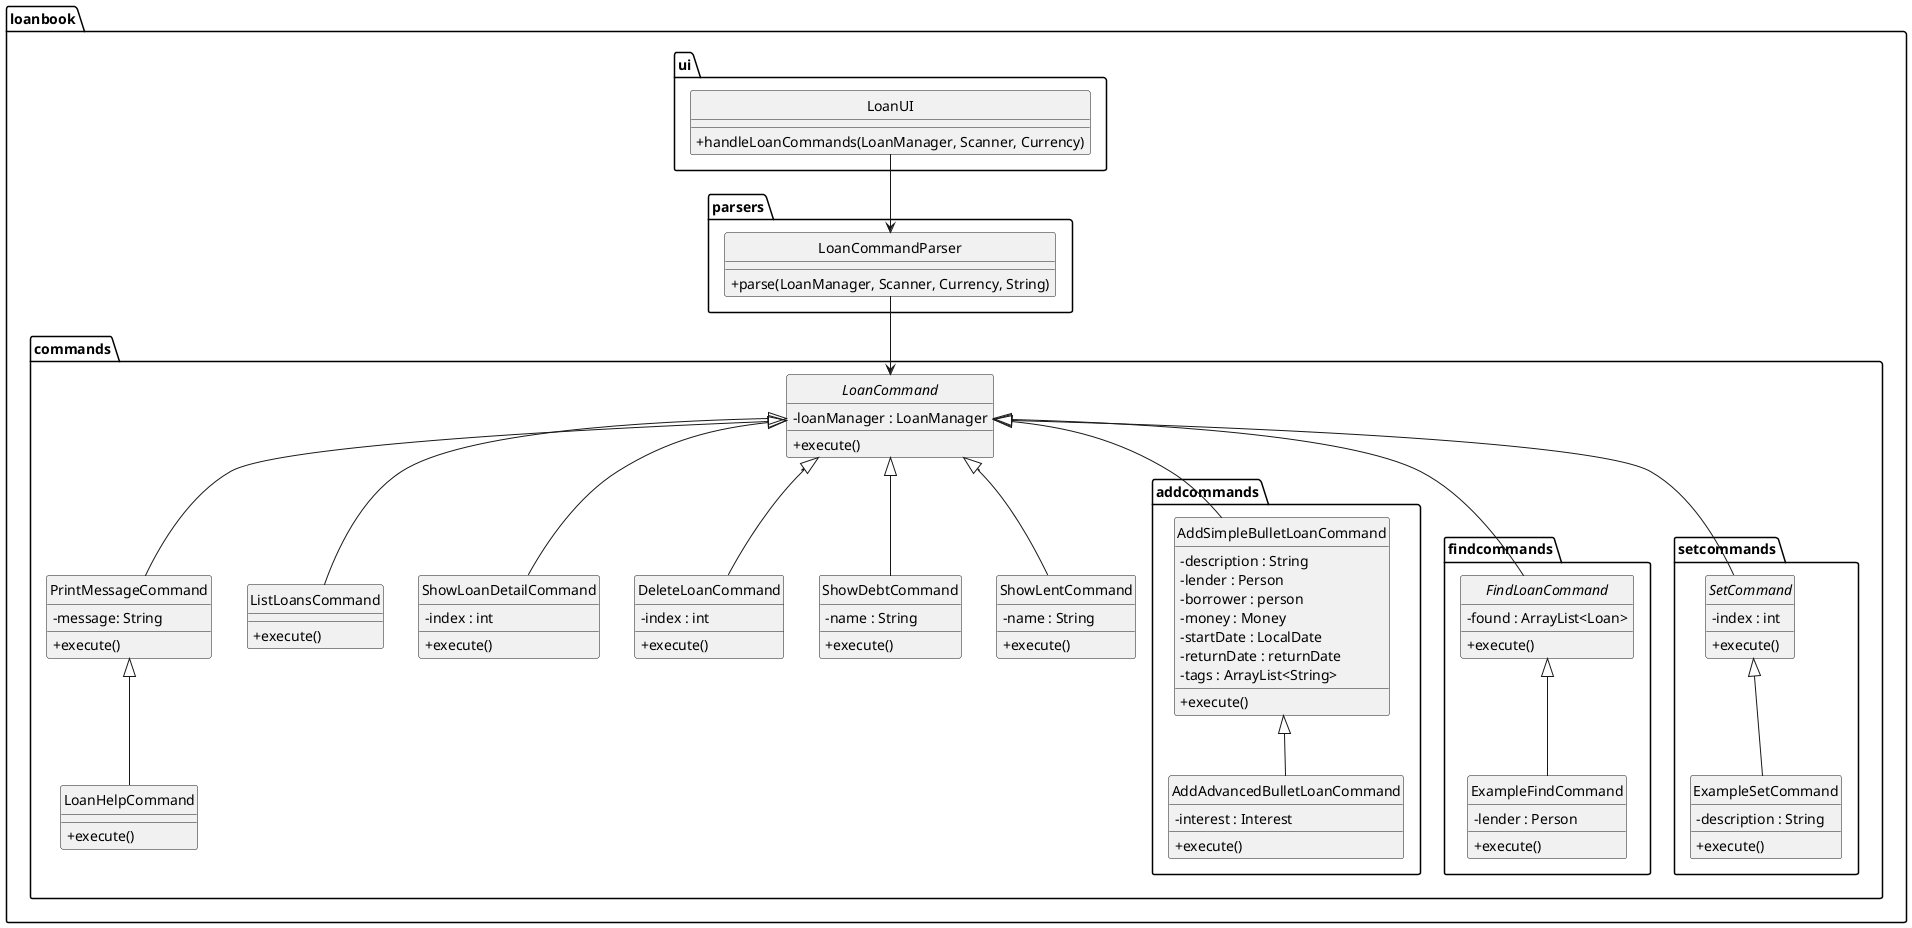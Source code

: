 @startuml
hide circle
skinparam classAttributeIconSize 0

package "loanbook" {
    class parsers.LoanCommandParser {
        + parse(LoanManager, Scanner, Currency, String)
    }

    class ui.LoanUI {
        + handleLoanCommands(LoanManager, Scanner, Currency)
    }

    package "commands" {

        abstract class LoanCommand {
            - loanManager : LoanManager
            + execute()
        }

        class PrintMessageCommand extends LoanCommand {
            - message: String
            + execute()
        }

        class LoanHelpCommand extends PrintMessageCommand {
            + execute()
        }

        class ListLoansCommand extends LoanCommand {
            + execute()
        }

        class ShowLoanDetailCommand extends LoanCommand {
            - index : int
            + execute()
        }

        class DeleteLoanCommand extends LoanCommand {
            - index : int
            + execute()
        }

        class ShowDebtCommand extends LoanCommand {
            - name : String
            + execute()
        }

        class ShowLentCommand extends LoanCommand {
            - name : String
            + execute()
        }

        class addcommands.AddSimpleBulletLoanCommand extends LoanCommand {
            - description : String
            - lender : Person
            - borrower : person
            - money : Money
            - startDate : LocalDate
            - returnDate : returnDate
            - tags : ArrayList<String>
            + execute()
        }

        class addcommands.AddAdvancedBulletLoanCommand extends addcommands.AddSimpleBulletLoanCommand {
            - interest : Interest
            + execute()
        }

        abstract class findcommands.FindLoanCommand extends LoanCommand {
            - found : ArrayList<Loan>
            + execute()
        }

        class findcommands.ExampleFindCommand extends findcommands.FindLoanCommand {
            - lender : Person
            + execute()
        }

        abstract class setcommands.SetCommand extends LoanCommand {
            - index : int
            + execute()
        }

        class setcommands.ExampleSetCommand extends setcommands.SetCommand {
            - description : String
            + execute()
        }
    }

    LoanCommandParser --> LoanCommand
    LoanUI --> LoanCommandParser

}
@enduml